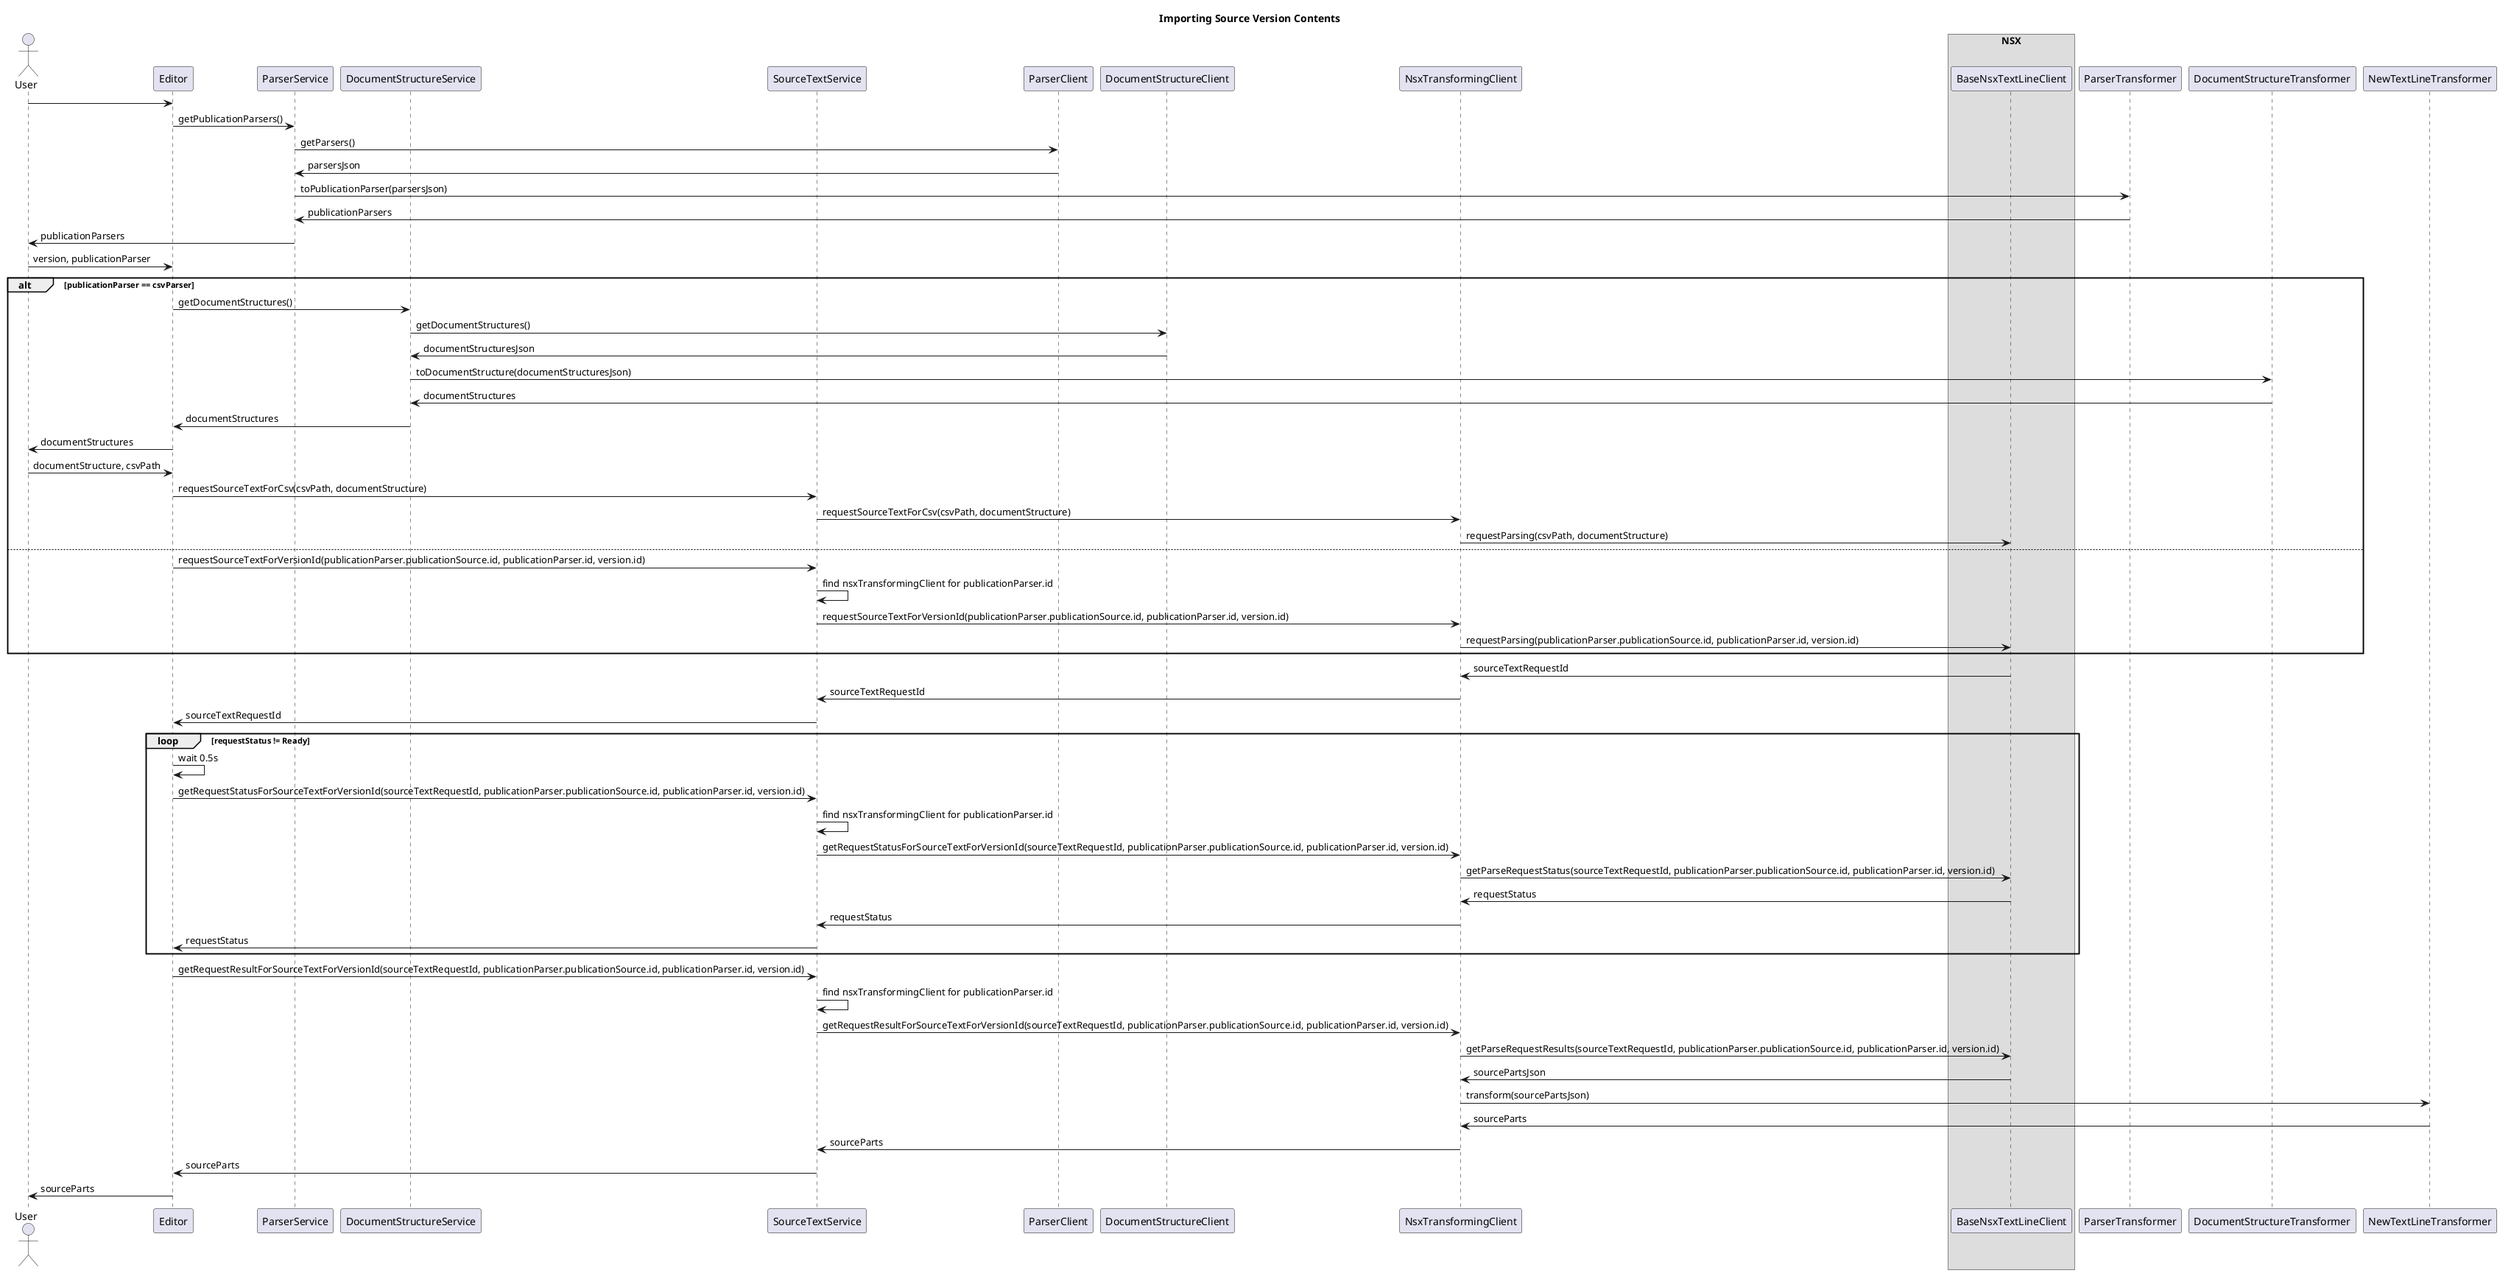 @startuml
title Importing Source Version Contents

actor User as user
participant Editor as editor
participant "ParserService" as parserService
participant "DocumentStructureService" as documentStructureService
participant "SourceTextService" as sourceTextService
participant ParserClient as parserClient
participant DocumentStructureClient as documentStructureClient
participant NsxTransformingClient as ttextLineClient
box "NSX"
participant BaseNsxTextLineClient as textLineClient
end box
participant ParserTransformer as parserTransformer
participant DocumentStructureTransformer as documentStructureTransformer
participant NewTextLineTransformer as textLineTransformer

user -> editor
editor -> parserService : getPublicationParsers()
parserService -> parserClient : getParsers()
parserClient -> parserService : parsersJson
parserService -> parserTransformer : toPublicationParser(parsersJson)
parserTransformer -> parserService : publicationParsers
parserService -> user : publicationParsers
user -> editor : version, publicationParser
alt publicationParser == csvParser
    editor -> documentStructureService : getDocumentStructures()
    documentStructureService -> documentStructureClient : getDocumentStructures()
    documentStructureClient -> documentStructureService : documentStructuresJson
    documentStructureService -> documentStructureTransformer : toDocumentStructure(documentStructuresJson)
    documentStructureTransformer -> documentStructureService : documentStructures
    documentStructureService -> editor : documentStructures
    editor -> user : documentStructures
    user -> editor : documentStructure, csvPath
    editor -> sourceTextService : requestSourceTextForCsv(csvPath, documentStructure)
    sourceTextService -> ttextLineClient : requestSourceTextForCsv(csvPath, documentStructure)
    ttextLineClient -> textLineClient : requestParsing(csvPath, documentStructure)
else
editor -> sourceTextService : requestSourceTextForVersionId(publicationParser.publicationSource.id, publicationParser.id, version.id)
sourceTextService -> sourceTextService : find nsxTransformingClient for publicationParser.id
sourceTextService -> ttextLineClient : requestSourceTextForVersionId(publicationParser.publicationSource.id, publicationParser.id, version.id)
ttextLineClient -> textLineClient : requestParsing(publicationParser.publicationSource.id, publicationParser.id, version.id)
end
textLineClient -> ttextLineClient : sourceTextRequestId
ttextLineClient -> sourceTextService : sourceTextRequestId
sourceTextService -> editor : sourceTextRequestId
    loop requestStatus != Ready
        editor -> editor : wait 0.5s
        editor -> sourceTextService : getRequestStatusForSourceTextForVersionId(sourceTextRequestId, publicationParser.publicationSource.id, publicationParser.id, version.id)
        sourceTextService -> sourceTextService : find nsxTransformingClient for publicationParser.id
        sourceTextService -> ttextLineClient : getRequestStatusForSourceTextForVersionId(sourceTextRequestId, publicationParser.publicationSource.id, publicationParser.id, version.id)
        ttextLineClient -> textLineClient : getParseRequestStatus(sourceTextRequestId, publicationParser.publicationSource.id, publicationParser.id, version.id)
        textLineClient -> ttextLineClient : requestStatus
        ttextLineClient -> sourceTextService : requestStatus
        sourceTextService -> editor : requestStatus
    end
editor -> sourceTextService : getRequestResultForSourceTextForVersionId(sourceTextRequestId, publicationParser.publicationSource.id, publicationParser.id, version.id)
sourceTextService -> sourceTextService : find nsxTransformingClient for publicationParser.id
sourceTextService -> ttextLineClient : getRequestResultForSourceTextForVersionId(sourceTextRequestId, publicationParser.publicationSource.id, publicationParser.id, version.id)
ttextLineClient -> textLineClient : getParseRequestResults(sourceTextRequestId, publicationParser.publicationSource.id, publicationParser.id, version.id)
textLineClient -> ttextLineClient : sourcePartsJson
ttextLineClient -> textLineTransformer : transform(sourcePartsJson)
textLineTransformer -> ttextLineClient : sourceParts
ttextLineClient -> sourceTextService : sourceParts
sourceTextService -> editor : sourceParts
editor -> user : sourceParts
@enduml